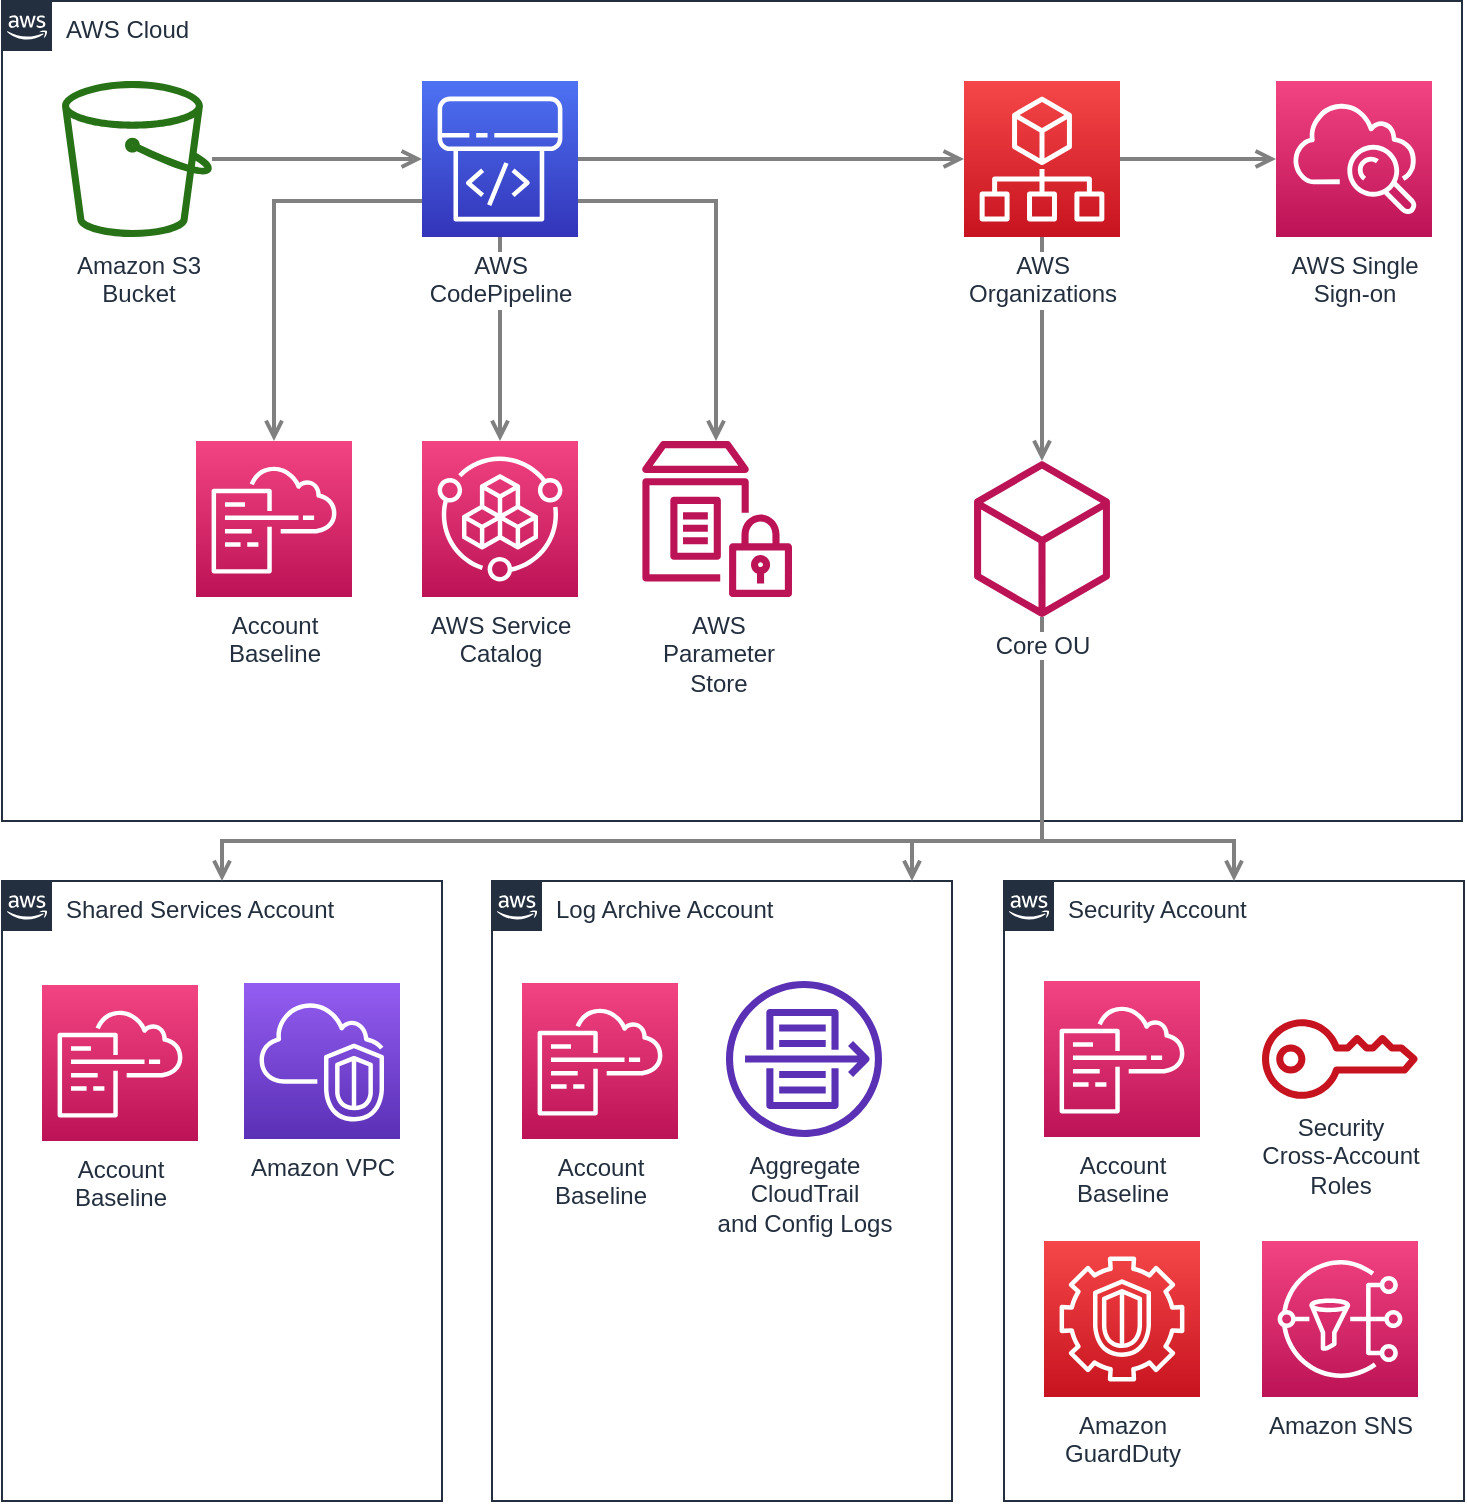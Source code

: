 <mxfile version="23.1.5" type="device" pages="5">
  <diagram id="Ht1M8jgEwFfnCIfOTk4-" name="Page-1">
    <mxGraphModel dx="1050" dy="1448" grid="1" gridSize="10" guides="1" tooltips="1" connect="1" arrows="1" fold="1" page="1" pageScale="1" pageWidth="1169" pageHeight="827" math="0" shadow="0">
      <root>
        <mxCell id="0" />
        <mxCell id="1" parent="0" />
        <mxCell id="UEzPUAAOIrF-is8g5C7q-176" value="Shared Services Account" style="points=[[0,0],[0.25,0],[0.5,0],[0.75,0],[1,0],[1,0.25],[1,0.5],[1,0.75],[1,1],[0.75,1],[0.5,1],[0.25,1],[0,1],[0,0.75],[0,0.5],[0,0.25]];outlineConnect=0;gradientColor=none;html=1;whiteSpace=wrap;fontSize=12;fontStyle=0;shape=mxgraph.aws4.group;grIcon=mxgraph.aws4.group_aws_cloud_alt;strokeColor=#232F3E;fillColor=none;verticalAlign=top;align=left;spacingLeft=30;fontColor=#232F3E;dashed=0;labelBackgroundColor=#ffffff;container=1;pointerEvents=0;collapsible=0;recursiveResize=0;" parent="1" vertex="1">
          <mxGeometry x="219" y="-349.5" width="220" height="310" as="geometry" />
        </mxCell>
        <mxCell id="UEzPUAAOIrF-is8g5C7q-185" value="Log Archive Account" style="points=[[0,0],[0.25,0],[0.5,0],[0.75,0],[1,0],[1,0.25],[1,0.5],[1,0.75],[1,1],[0.75,1],[0.5,1],[0.25,1],[0,1],[0,0.75],[0,0.5],[0,0.25]];outlineConnect=0;gradientColor=none;html=1;whiteSpace=wrap;fontSize=12;fontStyle=0;shape=mxgraph.aws4.group;grIcon=mxgraph.aws4.group_aws_cloud_alt;strokeColor=#232F3E;fillColor=none;verticalAlign=top;align=left;spacingLeft=30;fontColor=#232F3E;dashed=0;labelBackgroundColor=#ffffff;container=1;pointerEvents=0;collapsible=0;recursiveResize=0;" parent="1" vertex="1">
          <mxGeometry x="464" y="-349.5" width="230" height="310" as="geometry" />
        </mxCell>
        <mxCell id="UEzPUAAOIrF-is8g5C7q-186" value="Security Account" style="points=[[0,0],[0.25,0],[0.5,0],[0.75,0],[1,0],[1,0.25],[1,0.5],[1,0.75],[1,1],[0.75,1],[0.5,1],[0.25,1],[0,1],[0,0.75],[0,0.5],[0,0.25]];outlineConnect=0;gradientColor=none;html=1;whiteSpace=wrap;fontSize=12;fontStyle=0;shape=mxgraph.aws4.group;grIcon=mxgraph.aws4.group_aws_cloud_alt;strokeColor=#232F3E;fillColor=none;verticalAlign=top;align=left;spacingLeft=30;fontColor=#232F3E;dashed=0;labelBackgroundColor=#ffffff;container=1;pointerEvents=0;collapsible=0;recursiveResize=0;" parent="1" vertex="1">
          <mxGeometry x="720" y="-349.5" width="230" height="310" as="geometry" />
        </mxCell>
        <mxCell id="UEzPUAAOIrF-is8g5C7q-175" value="AWS Cloud" style="points=[[0,0],[0.25,0],[0.5,0],[0.75,0],[1,0],[1,0.25],[1,0.5],[1,0.75],[1,1],[0.75,1],[0.5,1],[0.25,1],[0,1],[0,0.75],[0,0.5],[0,0.25]];outlineConnect=0;gradientColor=none;html=1;whiteSpace=wrap;fontSize=12;fontStyle=0;shape=mxgraph.aws4.group;grIcon=mxgraph.aws4.group_aws_cloud_alt;strokeColor=#232F3E;fillColor=none;verticalAlign=top;align=left;spacingLeft=30;fontColor=#232F3E;dashed=0;labelBackgroundColor=#ffffff;container=1;pointerEvents=0;collapsible=0;recursiveResize=0;" parent="1" vertex="1">
          <mxGeometry x="219" y="-789.5" width="730" height="410" as="geometry" />
        </mxCell>
        <mxCell id="UEzPUAAOIrF-is8g5C7q-195" style="edgeStyle=orthogonalEdgeStyle;rounded=0;orthogonalLoop=1;jettySize=auto;html=1;startArrow=none;startFill=0;endArrow=open;endFill=0;strokeColor=#808080;strokeWidth=2;" parent="1" source="UEzPUAAOIrF-is8g5C7q-177" target="UEzPUAAOIrF-is8g5C7q-178" edge="1">
          <mxGeometry relative="1" as="geometry" />
        </mxCell>
        <mxCell id="UEzPUAAOIrF-is8g5C7q-196" style="edgeStyle=orthogonalEdgeStyle;rounded=0;orthogonalLoop=1;jettySize=auto;html=1;startArrow=none;startFill=0;endArrow=open;endFill=0;strokeColor=#808080;strokeWidth=2;" parent="1" source="UEzPUAAOIrF-is8g5C7q-178" target="UEzPUAAOIrF-is8g5C7q-179" edge="1">
          <mxGeometry relative="1" as="geometry" />
        </mxCell>
        <mxCell id="UEzPUAAOIrF-is8g5C7q-198" style="edgeStyle=orthogonalEdgeStyle;rounded=0;orthogonalLoop=1;jettySize=auto;html=1;startArrow=none;startFill=0;endArrow=open;endFill=0;strokeColor=#808080;strokeWidth=2;" parent="1" source="UEzPUAAOIrF-is8g5C7q-178" target="UEzPUAAOIrF-is8g5C7q-181" edge="1">
          <mxGeometry relative="1" as="geometry">
            <Array as="points">
              <mxPoint x="355" y="-689.5" />
            </Array>
          </mxGeometry>
        </mxCell>
        <mxCell id="UEzPUAAOIrF-is8g5C7q-199" style="edgeStyle=orthogonalEdgeStyle;rounded=0;orthogonalLoop=1;jettySize=auto;html=1;startArrow=none;startFill=0;endArrow=open;endFill=0;strokeColor=#808080;strokeWidth=2;" parent="1" source="UEzPUAAOIrF-is8g5C7q-178" target="UEzPUAAOIrF-is8g5C7q-182" edge="1">
          <mxGeometry relative="1" as="geometry" />
        </mxCell>
        <mxCell id="UEzPUAAOIrF-is8g5C7q-200" style="edgeStyle=orthogonalEdgeStyle;rounded=0;orthogonalLoop=1;jettySize=auto;html=1;startArrow=none;startFill=0;endArrow=open;endFill=0;strokeColor=#808080;strokeWidth=2;" parent="1" source="UEzPUAAOIrF-is8g5C7q-178" target="UEzPUAAOIrF-is8g5C7q-183" edge="1">
          <mxGeometry relative="1" as="geometry">
            <Array as="points">
              <mxPoint x="576" y="-689.5" />
            </Array>
          </mxGeometry>
        </mxCell>
        <mxCell id="UEzPUAAOIrF-is8g5C7q-197" style="edgeStyle=orthogonalEdgeStyle;rounded=0;orthogonalLoop=1;jettySize=auto;html=1;startArrow=none;startFill=0;endArrow=open;endFill=0;strokeColor=#808080;strokeWidth=2;" parent="1" source="UEzPUAAOIrF-is8g5C7q-179" target="UEzPUAAOIrF-is8g5C7q-180" edge="1">
          <mxGeometry relative="1" as="geometry" />
        </mxCell>
        <mxCell id="UEzPUAAOIrF-is8g5C7q-201" style="edgeStyle=orthogonalEdgeStyle;rounded=0;orthogonalLoop=1;jettySize=auto;html=1;startArrow=none;startFill=0;endArrow=open;endFill=0;strokeColor=#808080;strokeWidth=2;" parent="1" source="UEzPUAAOIrF-is8g5C7q-179" target="UEzPUAAOIrF-is8g5C7q-184" edge="1">
          <mxGeometry relative="1" as="geometry" />
        </mxCell>
        <mxCell id="UEzPUAAOIrF-is8g5C7q-202" style="edgeStyle=orthogonalEdgeStyle;rounded=0;orthogonalLoop=1;jettySize=auto;html=1;startArrow=none;startFill=0;endArrow=open;endFill=0;strokeColor=#808080;strokeWidth=2;" parent="1" source="UEzPUAAOIrF-is8g5C7q-184" target="UEzPUAAOIrF-is8g5C7q-176" edge="1">
          <mxGeometry relative="1" as="geometry">
            <Array as="points">
              <mxPoint x="739" y="-369.5" />
              <mxPoint x="329" y="-369.5" />
            </Array>
          </mxGeometry>
        </mxCell>
        <mxCell id="UEzPUAAOIrF-is8g5C7q-203" style="edgeStyle=orthogonalEdgeStyle;rounded=0;orthogonalLoop=1;jettySize=auto;html=1;startArrow=none;startFill=0;endArrow=open;endFill=0;strokeColor=#808080;strokeWidth=2;" parent="1" source="UEzPUAAOIrF-is8g5C7q-184" target="UEzPUAAOIrF-is8g5C7q-185" edge="1">
          <mxGeometry relative="1" as="geometry">
            <Array as="points">
              <mxPoint x="739" y="-369.5" />
              <mxPoint x="674" y="-369.5" />
            </Array>
          </mxGeometry>
        </mxCell>
        <mxCell id="UEzPUAAOIrF-is8g5C7q-204" style="edgeStyle=orthogonalEdgeStyle;rounded=0;orthogonalLoop=1;jettySize=auto;html=1;entryX=0.5;entryY=0;entryDx=0;entryDy=0;startArrow=none;startFill=0;endArrow=open;endFill=0;strokeColor=#808080;strokeWidth=2;" parent="1" source="UEzPUAAOIrF-is8g5C7q-184" target="UEzPUAAOIrF-is8g5C7q-186" edge="1">
          <mxGeometry relative="1" as="geometry">
            <Array as="points">
              <mxPoint x="739" y="-369.5" />
              <mxPoint x="835" y="-369.5" />
            </Array>
          </mxGeometry>
        </mxCell>
        <mxCell id="UEzPUAAOIrF-is8g5C7q-177" value="Amazon S3&lt;br&gt;Bucket&lt;br&gt;" style="outlineConnect=0;fontColor=#232F3E;gradientColor=none;fillColor=#277116;strokeColor=none;dashed=0;verticalLabelPosition=bottom;verticalAlign=top;align=center;html=1;fontSize=12;fontStyle=0;aspect=fixed;pointerEvents=1;shape=mxgraph.aws4.bucket;labelBackgroundColor=#ffffff;" parent="1" vertex="1">
          <mxGeometry x="249" y="-749.5" width="75" height="78" as="geometry" />
        </mxCell>
        <mxCell id="UEzPUAAOIrF-is8g5C7q-178" value="AWS&lt;br&gt;CodePipeline&lt;br&gt;" style="outlineConnect=0;fontColor=#232F3E;gradientColor=#4D72F3;gradientDirection=north;fillColor=#3334B9;strokeColor=#ffffff;dashed=0;verticalLabelPosition=bottom;verticalAlign=top;align=center;html=1;fontSize=12;fontStyle=0;aspect=fixed;shape=mxgraph.aws4.resourceIcon;resIcon=mxgraph.aws4.codepipeline;labelBackgroundColor=#ffffff;" parent="1" vertex="1">
          <mxGeometry x="429" y="-749.5" width="78" height="78" as="geometry" />
        </mxCell>
        <mxCell id="UEzPUAAOIrF-is8g5C7q-179" value="AWS&lt;br&gt;Organizations&lt;br&gt;" style="outlineConnect=0;fontColor=#232F3E;gradientColor=#F54749;gradientDirection=north;fillColor=#C7131F;strokeColor=#ffffff;dashed=0;verticalLabelPosition=bottom;verticalAlign=top;align=center;html=1;fontSize=12;fontStyle=0;aspect=fixed;shape=mxgraph.aws4.resourceIcon;resIcon=mxgraph.aws4.organizations;labelBackgroundColor=#ffffff;" parent="1" vertex="1">
          <mxGeometry x="700" y="-749.5" width="78" height="78" as="geometry" />
        </mxCell>
        <mxCell id="UEzPUAAOIrF-is8g5C7q-180" value="AWS Single&lt;br&gt;Sign-on&lt;br&gt;" style="outlineConnect=0;fontColor=#232F3E;gradientColor=#F34482;gradientDirection=north;fillColor=#BC1356;strokeColor=#ffffff;dashed=0;verticalLabelPosition=bottom;verticalAlign=top;align=center;html=1;fontSize=12;fontStyle=0;aspect=fixed;shape=mxgraph.aws4.resourceIcon;resIcon=mxgraph.aws4.cloudwatch;labelBackgroundColor=#ffffff;" parent="1" vertex="1">
          <mxGeometry x="856" y="-749.5" width="78" height="78" as="geometry" />
        </mxCell>
        <mxCell id="UEzPUAAOIrF-is8g5C7q-181" value="Account&lt;br&gt;Baseline&lt;br&gt;" style="outlineConnect=0;fontColor=#232F3E;gradientColor=#F34482;gradientDirection=north;fillColor=#BC1356;strokeColor=#ffffff;dashed=0;verticalLabelPosition=bottom;verticalAlign=top;align=center;html=1;fontSize=12;fontStyle=0;aspect=fixed;shape=mxgraph.aws4.resourceIcon;resIcon=mxgraph.aws4.cloudformation;labelBackgroundColor=#ffffff;" parent="1" vertex="1">
          <mxGeometry x="316" y="-569.5" width="78" height="78" as="geometry" />
        </mxCell>
        <mxCell id="UEzPUAAOIrF-is8g5C7q-182" value="AWS Service&lt;br&gt;Catalog&lt;br&gt;" style="outlineConnect=0;fontColor=#232F3E;gradientColor=#F34482;gradientDirection=north;fillColor=#BC1356;strokeColor=#ffffff;dashed=0;verticalLabelPosition=bottom;verticalAlign=top;align=center;html=1;fontSize=12;fontStyle=0;aspect=fixed;shape=mxgraph.aws4.resourceIcon;resIcon=mxgraph.aws4.service_catalog;labelBackgroundColor=#ffffff;" parent="1" vertex="1">
          <mxGeometry x="429" y="-569.5" width="78" height="78" as="geometry" />
        </mxCell>
        <mxCell id="UEzPUAAOIrF-is8g5C7q-183" value="AWS&lt;br&gt;Parameter&lt;br&gt;Store&lt;br&gt;" style="outlineConnect=0;fontColor=#232F3E;gradientColor=none;fillColor=#BC1356;strokeColor=none;dashed=0;verticalLabelPosition=bottom;verticalAlign=top;align=center;html=1;fontSize=12;fontStyle=0;aspect=fixed;pointerEvents=1;shape=mxgraph.aws4.parameter_store;labelBackgroundColor=#ffffff;" parent="1" vertex="1">
          <mxGeometry x="539" y="-569.5" width="75" height="78" as="geometry" />
        </mxCell>
        <mxCell id="UEzPUAAOIrF-is8g5C7q-184" value="Core OU" style="outlineConnect=0;fontColor=#232F3E;gradientColor=none;fillColor=#BC1356;strokeColor=none;dashed=0;verticalLabelPosition=bottom;verticalAlign=top;align=center;html=1;fontSize=12;fontStyle=0;aspect=fixed;pointerEvents=1;shape=mxgraph.aws4.resources;labelBackgroundColor=#ffffff;" parent="1" vertex="1">
          <mxGeometry x="705" y="-559.5" width="68" height="78" as="geometry" />
        </mxCell>
        <mxCell id="UEzPUAAOIrF-is8g5C7q-187" value="Account&lt;br&gt;Baseline&lt;br&gt;" style="outlineConnect=0;fontColor=#232F3E;gradientColor=#F34482;gradientDirection=north;fillColor=#BC1356;strokeColor=#ffffff;dashed=0;verticalLabelPosition=bottom;verticalAlign=top;align=center;html=1;fontSize=12;fontStyle=0;aspect=fixed;shape=mxgraph.aws4.resourceIcon;resIcon=mxgraph.aws4.cloudformation;labelBackgroundColor=#ffffff;" parent="1" vertex="1">
          <mxGeometry x="239" y="-297.5" width="78" height="78" as="geometry" />
        </mxCell>
        <mxCell id="UEzPUAAOIrF-is8g5C7q-188" value="Amazon VPC" style="outlineConnect=0;fontColor=#232F3E;gradientColor=#945DF2;gradientDirection=north;fillColor=#5A30B5;strokeColor=#ffffff;dashed=0;verticalLabelPosition=bottom;verticalAlign=top;align=center;html=1;fontSize=12;fontStyle=0;aspect=fixed;shape=mxgraph.aws4.resourceIcon;resIcon=mxgraph.aws4.vpc;labelBackgroundColor=#ffffff;" parent="1" vertex="1">
          <mxGeometry x="340" y="-298.5" width="78" height="78" as="geometry" />
        </mxCell>
        <mxCell id="UEzPUAAOIrF-is8g5C7q-189" value="Account&lt;br&gt;Baseline&lt;br&gt;" style="outlineConnect=0;fontColor=#232F3E;gradientColor=#F34482;gradientDirection=north;fillColor=#BC1356;strokeColor=#ffffff;dashed=0;verticalLabelPosition=bottom;verticalAlign=top;align=center;html=1;fontSize=12;fontStyle=0;aspect=fixed;shape=mxgraph.aws4.resourceIcon;resIcon=mxgraph.aws4.cloudformation;labelBackgroundColor=#ffffff;" parent="1" vertex="1">
          <mxGeometry x="479" y="-298.5" width="78" height="78" as="geometry" />
        </mxCell>
        <mxCell id="UEzPUAAOIrF-is8g5C7q-190" value="Aggregate&lt;br&gt;CloudTrail&lt;br&gt;and Config Logs&lt;br&gt;" style="outlineConnect=0;fontColor=#232F3E;gradientColor=none;fillColor=#5A30B5;strokeColor=none;dashed=0;verticalLabelPosition=bottom;verticalAlign=top;align=center;html=1;fontSize=12;fontStyle=0;aspect=fixed;pointerEvents=1;shape=mxgraph.aws4.flow_logs;labelBackgroundColor=#ffffff;" parent="1" vertex="1">
          <mxGeometry x="581" y="-299.5" width="78" height="78" as="geometry" />
        </mxCell>
        <mxCell id="UEzPUAAOIrF-is8g5C7q-191" value="Account&lt;br&gt;Baseline&lt;br&gt;" style="outlineConnect=0;fontColor=#232F3E;gradientColor=#F34482;gradientDirection=north;fillColor=#BC1356;strokeColor=#ffffff;dashed=0;verticalLabelPosition=bottom;verticalAlign=top;align=center;html=1;fontSize=12;fontStyle=0;aspect=fixed;shape=mxgraph.aws4.resourceIcon;resIcon=mxgraph.aws4.cloudformation;labelBackgroundColor=#ffffff;" parent="1" vertex="1">
          <mxGeometry x="740" y="-299.5" width="78" height="78" as="geometry" />
        </mxCell>
        <mxCell id="UEzPUAAOIrF-is8g5C7q-192" value="Security&lt;br&gt;Cross-Account&lt;br&gt;Roles&lt;br&gt;" style="outlineConnect=0;fontColor=#232F3E;gradientColor=none;fillColor=#C7131F;strokeColor=none;dashed=0;verticalLabelPosition=bottom;verticalAlign=top;align=center;html=1;fontSize=12;fontStyle=0;aspect=fixed;pointerEvents=1;shape=mxgraph.aws4.addon;labelBackgroundColor=#ffffff;" parent="1" vertex="1">
          <mxGeometry x="849" y="-280.5" width="78" height="40" as="geometry" />
        </mxCell>
        <mxCell id="UEzPUAAOIrF-is8g5C7q-193" value="Amazon&lt;br&gt;GuardDuty&lt;br&gt;" style="outlineConnect=0;fontColor=#232F3E;gradientColor=#F54749;gradientDirection=north;fillColor=#C7131F;strokeColor=#ffffff;dashed=0;verticalLabelPosition=bottom;verticalAlign=top;align=center;html=1;fontSize=12;fontStyle=0;aspect=fixed;shape=mxgraph.aws4.resourceIcon;resIcon=mxgraph.aws4.guardduty;labelBackgroundColor=#ffffff;" parent="1" vertex="1">
          <mxGeometry x="740" y="-169.5" width="78" height="78" as="geometry" />
        </mxCell>
        <mxCell id="UEzPUAAOIrF-is8g5C7q-194" value="Amazon SNS" style="outlineConnect=0;fontColor=#232F3E;gradientColor=#F34482;gradientDirection=north;fillColor=#BC1356;strokeColor=#ffffff;dashed=0;verticalLabelPosition=bottom;verticalAlign=top;align=center;html=1;fontSize=12;fontStyle=0;aspect=fixed;shape=mxgraph.aws4.resourceIcon;resIcon=mxgraph.aws4.sns;labelBackgroundColor=#ffffff;" parent="1" vertex="1">
          <mxGeometry x="849" y="-169.5" width="78" height="78" as="geometry" />
        </mxCell>
      </root>
    </mxGraphModel>
  </diagram>
  <diagram id="o75P0Q5ZK42fsRuZiEOk" name="Page-2">
    <mxGraphModel dx="1050" dy="621" grid="1" gridSize="10" guides="1" tooltips="1" connect="1" arrows="1" fold="1" page="1" pageScale="1" pageWidth="850" pageHeight="1100" math="0" shadow="0">
      <root>
        <mxCell id="0" />
        <mxCell id="1" parent="0" />
        <mxCell id="eP2y1c9x1j_jv11M6xPY-23" value="Public subnet" style="points=[[0,0],[0.25,0],[0.5,0],[0.75,0],[1,0],[1,0.25],[1,0.5],[1,0.75],[1,1],[0.75,1],[0.5,1],[0.25,1],[0,1],[0,0.75],[0,0.5],[0,0.25]];outlineConnect=0;gradientColor=none;html=1;whiteSpace=wrap;fontSize=12;fontStyle=0;container=1;pointerEvents=0;collapsible=0;recursiveResize=0;shape=mxgraph.aws4.group;grIcon=mxgraph.aws4.group_security_group;grStroke=0;strokeColor=#7AA116;fillColor=#F2F6E8;verticalAlign=top;align=left;spacingLeft=30;fontColor=#248814;dashed=0;" parent="1" vertex="1">
          <mxGeometry x="480" y="40" width="340" height="520" as="geometry" />
        </mxCell>
        <mxCell id="eP2y1c9x1j_jv11M6xPY-16" value="" style="edgeStyle=orthogonalEdgeStyle;html=1;endArrow=block;elbow=vertical;startArrow=block;startFill=1;endFill=1;strokeColor=#545B64;rounded=0;exitX=0.9;exitY=0.5;exitDx=0;exitDy=0;exitPerimeter=0;entryX=0;entryY=0.5;entryDx=0;entryDy=0;entryPerimeter=0;" parent="1" source="ljrfeEIR2qaIHG3Y4Q7W-7" target="du1dsJiziYrlPOdKR-oG-1" edge="1">
          <mxGeometry width="100" relative="1" as="geometry">
            <mxPoint x="180.5" y="280" as="sourcePoint" />
            <mxPoint x="254" y="160" as="targetPoint" />
          </mxGeometry>
        </mxCell>
        <mxCell id="eP2y1c9x1j_jv11M6xPY-18" value="Availability Zone" style="fillColor=none;strokeColor=#147EBA;dashed=1;verticalAlign=top;fontStyle=0;fontColor=#147EBA;whiteSpace=wrap;html=1;" parent="1" vertex="1">
          <mxGeometry x="460" y="10" width="380" height="570" as="geometry" />
        </mxCell>
        <mxCell id="eP2y1c9x1j_jv11M6xPY-21" value="" style="outlineConnect=0;dashed=0;verticalLabelPosition=bottom;verticalAlign=top;align=center;html=1;shape=mxgraph.aws3.application_load_balancer;fillColor=#F58534;gradientColor=none;" parent="1" vertex="1">
          <mxGeometry x="630.5" y="327" width="69" height="72" as="geometry" />
        </mxCell>
        <mxCell id="eP2y1c9x1j_jv11M6xPY-22" value="ALB&lt;br&gt;+ Health Checks&lt;div&gt;+ Multi AZ&lt;/div&gt;" style="text;html=1;align=center;verticalAlign=middle;whiteSpace=wrap;rounded=0;strokeColor=#F7F7F7;" parent="1" vertex="1">
          <mxGeometry x="600" y="416" width="130" height="30" as="geometry" />
        </mxCell>
        <mxCell id="eP2y1c9x1j_jv11M6xPY-26" value="" style="edgeStyle=orthogonalEdgeStyle;html=1;endArrow=block;elbow=vertical;startArrow=block;startFill=1;endFill=1;strokeColor=#545B64;rounded=0;entryX=0;entryY=0.5;entryDx=0;entryDy=0;entryPerimeter=0;exitX=1;exitY=0.5;exitDx=0;exitDy=0;exitPerimeter=0;" parent="1" source="du1dsJiziYrlPOdKR-oG-1" target="eP2y1c9x1j_jv11M6xPY-21" edge="1">
          <mxGeometry width="100" relative="1" as="geometry">
            <mxPoint x="430" y="170" as="sourcePoint" />
            <mxPoint x="570" y="280" as="targetPoint" />
          </mxGeometry>
        </mxCell>
        <mxCell id="eP2y1c9x1j_jv11M6xPY-42" value="Availability Zone" style="fillColor=none;strokeColor=#147EBA;dashed=1;verticalAlign=top;fontStyle=0;fontColor=#147EBA;whiteSpace=wrap;html=1;" parent="1" vertex="1">
          <mxGeometry x="940" y="160" width="370" height="380" as="geometry" />
        </mxCell>
        <mxCell id="eP2y1c9x1j_jv11M6xPY-43" value="Private subnet" style="points=[[0,0],[0.25,0],[0.5,0],[0.75,0],[1,0],[1,0.25],[1,0.5],[1,0.75],[1,1],[0.75,1],[0.5,1],[0.25,1],[0,1],[0,0.75],[0,0.5],[0,0.25]];outlineConnect=0;gradientColor=none;html=1;whiteSpace=wrap;fontSize=12;fontStyle=0;container=1;pointerEvents=0;collapsible=0;recursiveResize=0;shape=mxgraph.aws4.group;grIcon=mxgraph.aws4.group_security_group;grStroke=0;strokeColor=#00A4A6;fillColor=#E6F6F7;verticalAlign=top;align=left;spacingLeft=30;fontColor=#147EBA;dashed=0;" parent="1" vertex="1">
          <mxGeometry x="970" y="200" width="320" height="330" as="geometry" />
        </mxCell>
        <mxCell id="eP2y1c9x1j_jv11M6xPY-36" value="" style="outlineConnect=0;dashed=0;verticalLabelPosition=bottom;verticalAlign=top;align=center;html=1;shape=mxgraph.aws3.ec2;fillColor=#F58534;gradientColor=none;" parent="1" vertex="1">
          <mxGeometry x="1090" y="316.5" width="76.5" height="93" as="geometry" />
        </mxCell>
        <mxCell id="eP2y1c9x1j_jv11M6xPY-48" value="" style="edgeStyle=orthogonalEdgeStyle;html=1;endArrow=block;elbow=vertical;startArrow=block;startFill=1;endFill=1;strokeColor=#545B64;rounded=0;exitX=1;exitY=0.5;exitDx=0;exitDy=0;exitPerimeter=0;entryX=0;entryY=0.5;entryDx=0;entryDy=0;entryPerimeter=0;" parent="1" source="eP2y1c9x1j_jv11M6xPY-21" target="eP2y1c9x1j_jv11M6xPY-36" edge="1">
          <mxGeometry width="100" relative="1" as="geometry">
            <mxPoint x="800" y="430" as="sourcePoint" />
            <mxPoint x="900" y="430" as="targetPoint" />
          </mxGeometry>
        </mxCell>
        <mxCell id="eP2y1c9x1j_jv11M6xPY-51" value="Auto Scaling group" style="points=[[0,0],[0.25,0],[0.5,0],[0.75,0],[1,0],[1,0.25],[1,0.5],[1,0.75],[1,1],[0.75,1],[0.5,1],[0.25,1],[0,1],[0,0.75],[0,0.5],[0,0.25]];outlineConnect=0;gradientColor=none;html=1;whiteSpace=wrap;fontSize=12;fontStyle=0;container=1;pointerEvents=0;collapsible=0;recursiveResize=0;shape=mxgraph.aws4.groupCenter;grIcon=mxgraph.aws4.group_auto_scaling_group;grStroke=1;strokeColor=#D86613;fillColor=none;verticalAlign=top;align=center;fontColor=#D86613;dashed=1;spacingTop=25;" parent="1" vertex="1">
          <mxGeometry x="910" y="90" width="420" height="480" as="geometry" />
        </mxCell>
        <mxCell id="eP2y1c9x1j_jv11M6xPY-35" value="EC2 + SG&lt;br&gt;+ Multi AZ&lt;br&gt;+ ASG&amp;nbsp;+ reserverd instances &lt;br&gt;(ex: min capacity 2 instances)" style="text;html=1;align=center;verticalAlign=middle;whiteSpace=wrap;rounded=0;strokeColor=#F7F7F7;" parent="eP2y1c9x1j_jv11M6xPY-51" vertex="1">
          <mxGeometry x="100" y="319.5" width="260" height="90" as="geometry" />
        </mxCell>
        <mxCell id="ljrfeEIR2qaIHG3Y4Q7W-5" value="Route 53&lt;br&gt;DNS Query&lt;br&gt;for eric-app.com&lt;br&gt;Alias record" style="text;html=1;align=center;verticalAlign=middle;whiteSpace=wrap;rounded=0;strokeColor=#F7F7F7;" parent="1" vertex="1">
          <mxGeometry x="280" y="436" width="130" height="30" as="geometry" />
        </mxCell>
        <mxCell id="ljrfeEIR2qaIHG3Y4Q7W-7" value="" style="shape=actor;whiteSpace=wrap;html=1;" parent="1" vertex="1">
          <mxGeometry x="105" y="333" width="40" height="60" as="geometry" />
        </mxCell>
        <mxCell id="ljrfeEIR2qaIHG3Y4Q7W-8" value="User" style="text;html=1;align=center;verticalAlign=middle;whiteSpace=wrap;rounded=0;strokeColor=#F7F7F7;" parent="1" vertex="1">
          <mxGeometry x="60" y="406" width="130" height="30" as="geometry" />
        </mxCell>
        <mxCell id="du1dsJiziYrlPOdKR-oG-1" value="" style="sketch=0;points=[[0,0,0],[0.25,0,0],[0.5,0,0],[0.75,0,0],[1,0,0],[0,1,0],[0.25,1,0],[0.5,1,0],[0.75,1,0],[1,1,0],[0,0.25,0],[0,0.5,0],[0,0.75,0],[1,0.25,0],[1,0.5,0],[1,0.75,0]];outlineConnect=0;fontColor=#232F3E;fillColor=#8C4FFF;strokeColor=#ffffff;dashed=0;verticalLabelPosition=bottom;verticalAlign=top;align=center;html=1;fontSize=12;fontStyle=0;aspect=fixed;shape=mxgraph.aws4.resourceIcon;resIcon=mxgraph.aws4.route_53;" parent="1" vertex="1">
          <mxGeometry x="306" y="324" width="78" height="78" as="geometry" />
        </mxCell>
      </root>
    </mxGraphModel>
  </diagram>
  <diagram name="Page-3" id="jXGCXvRaY1n1P9pmIuXs">
    <mxGraphModel dx="1900" dy="621" grid="1" gridSize="10" guides="1" tooltips="1" connect="1" arrows="1" fold="1" page="1" pageScale="1" pageWidth="850" pageHeight="1100" math="0" shadow="0">
      <root>
        <mxCell id="NG33qlRyZaleBmlCGcsq-0" />
        <mxCell id="NG33qlRyZaleBmlCGcsq-1" parent="NG33qlRyZaleBmlCGcsq-0" />
        <mxCell id="NG33qlRyZaleBmlCGcsq-2" value="Public subnet" style="points=[[0,0],[0.25,0],[0.5,0],[0.75,0],[1,0],[1,0.25],[1,0.5],[1,0.75],[1,1],[0.75,1],[0.5,1],[0.25,1],[0,1],[0,0.75],[0,0.5],[0,0.25]];outlineConnect=0;gradientColor=none;html=1;whiteSpace=wrap;fontSize=12;fontStyle=0;container=1;pointerEvents=0;collapsible=0;recursiveResize=0;shape=mxgraph.aws4.group;grIcon=mxgraph.aws4.group_security_group;grStroke=0;strokeColor=#7AA116;fillColor=#F2F6E8;verticalAlign=top;align=left;spacingLeft=30;fontColor=#248814;dashed=0;" parent="NG33qlRyZaleBmlCGcsq-1" vertex="1">
          <mxGeometry x="480" y="40" width="340" height="520" as="geometry" />
        </mxCell>
        <mxCell id="NG33qlRyZaleBmlCGcsq-7" value="Availability Zone" style="fillColor=none;strokeColor=#147EBA;dashed=1;verticalAlign=top;fontStyle=0;fontColor=#147EBA;whiteSpace=wrap;html=1;" parent="NG33qlRyZaleBmlCGcsq-1" vertex="1">
          <mxGeometry x="460" y="10" width="380" height="570" as="geometry" />
        </mxCell>
        <mxCell id="NG33qlRyZaleBmlCGcsq-8" value="" style="outlineConnect=0;dashed=0;verticalLabelPosition=bottom;verticalAlign=top;align=center;html=1;shape=mxgraph.aws3.application_load_balancer;fillColor=#F58534;gradientColor=none;" parent="NG33qlRyZaleBmlCGcsq-1" vertex="1">
          <mxGeometry x="610.5" y="324" width="69" height="72" as="geometry" />
        </mxCell>
        <mxCell id="NG33qlRyZaleBmlCGcsq-9" value="ALB&lt;br&gt;+ Health Checks&lt;div&gt;+ Multi AZ&lt;/div&gt;" style="text;html=1;align=center;verticalAlign=middle;whiteSpace=wrap;rounded=0;strokeColor=#F7F7F7;" parent="NG33qlRyZaleBmlCGcsq-1" vertex="1">
          <mxGeometry x="580" y="410" width="130" height="30" as="geometry" />
        </mxCell>
        <mxCell id="NG33qlRyZaleBmlCGcsq-10" value="" style="edgeStyle=orthogonalEdgeStyle;html=1;endArrow=block;elbow=vertical;startArrow=block;startFill=1;endFill=1;strokeColor=#545B64;rounded=0;entryX=0;entryY=0.5;entryDx=0;entryDy=0;entryPerimeter=0;" parent="NG33qlRyZaleBmlCGcsq-1" source="Gp0l07o3LZVN-4uiVc9U-5" target="NG33qlRyZaleBmlCGcsq-8" edge="1">
          <mxGeometry width="100" relative="1" as="geometry">
            <mxPoint x="354.0" y="360" as="sourcePoint" />
            <mxPoint x="570" y="280" as="targetPoint" />
          </mxGeometry>
        </mxCell>
        <mxCell id="NG33qlRyZaleBmlCGcsq-11" value="Availability Zone" style="fillColor=none;strokeColor=#147EBA;dashed=1;verticalAlign=top;fontStyle=0;fontColor=#147EBA;whiteSpace=wrap;html=1;" parent="NG33qlRyZaleBmlCGcsq-1" vertex="1">
          <mxGeometry x="940" y="160" width="370" height="380" as="geometry" />
        </mxCell>
        <mxCell id="NG33qlRyZaleBmlCGcsq-12" value="Private subnet" style="points=[[0,0],[0.25,0],[0.5,0],[0.75,0],[1,0],[1,0.25],[1,0.5],[1,0.75],[1,1],[0.75,1],[0.5,1],[0.25,1],[0,1],[0,0.75],[0,0.5],[0,0.25]];outlineConnect=0;gradientColor=none;html=1;whiteSpace=wrap;fontSize=12;fontStyle=0;container=1;pointerEvents=0;collapsible=0;recursiveResize=0;shape=mxgraph.aws4.group;grIcon=mxgraph.aws4.group_security_group;grStroke=0;strokeColor=#00A4A6;fillColor=#E6F6F7;verticalAlign=top;align=left;spacingLeft=30;fontColor=#147EBA;dashed=0;" parent="NG33qlRyZaleBmlCGcsq-1" vertex="1">
          <mxGeometry x="970" y="200" width="320" height="330" as="geometry" />
        </mxCell>
        <mxCell id="NG33qlRyZaleBmlCGcsq-13" value="" style="outlineConnect=0;dashed=0;verticalLabelPosition=bottom;verticalAlign=top;align=center;html=1;shape=mxgraph.aws3.ec2;fillColor=#F58534;gradientColor=none;" parent="NG33qlRyZaleBmlCGcsq-1" vertex="1">
          <mxGeometry x="1091.75" y="313.5" width="76.5" height="93" as="geometry" />
        </mxCell>
        <mxCell id="NG33qlRyZaleBmlCGcsq-14" value="" style="edgeStyle=orthogonalEdgeStyle;html=1;endArrow=block;elbow=vertical;startArrow=block;startFill=1;endFill=1;strokeColor=#545B64;rounded=0;exitX=1;exitY=0.5;exitDx=0;exitDy=0;exitPerimeter=0;entryX=0;entryY=0.5;entryDx=0;entryDy=0;entryPerimeter=0;" parent="NG33qlRyZaleBmlCGcsq-1" source="NG33qlRyZaleBmlCGcsq-8" target="NG33qlRyZaleBmlCGcsq-13" edge="1">
          <mxGeometry width="100" relative="1" as="geometry">
            <mxPoint x="800" y="430" as="sourcePoint" />
            <mxPoint x="900" y="430" as="targetPoint" />
          </mxGeometry>
        </mxCell>
        <mxCell id="NG33qlRyZaleBmlCGcsq-15" value="Auto Scaling group" style="points=[[0,0],[0.25,0],[0.5,0],[0.75,0],[1,0],[1,0.25],[1,0.5],[1,0.75],[1,1],[0.75,1],[0.5,1],[0.25,1],[0,1],[0,0.75],[0,0.5],[0,0.25]];outlineConnect=0;gradientColor=none;html=1;whiteSpace=wrap;fontSize=12;fontStyle=0;container=1;pointerEvents=0;collapsible=0;recursiveResize=0;shape=mxgraph.aws4.groupCenter;grIcon=mxgraph.aws4.group_auto_scaling_group;grStroke=1;strokeColor=#D86613;fillColor=none;verticalAlign=top;align=center;fontColor=#D86613;dashed=1;spacingTop=25;" parent="NG33qlRyZaleBmlCGcsq-1" vertex="1">
          <mxGeometry x="910" y="90" width="420" height="480" as="geometry" />
        </mxCell>
        <mxCell id="NG33qlRyZaleBmlCGcsq-16" value="EC2 + SG&lt;br&gt;+ Multi AZ&lt;br&gt;+ ASG&amp;nbsp;+ reserverd instances &lt;br&gt;(ex: min capacity 2 instances)" style="text;html=1;align=center;verticalAlign=middle;whiteSpace=wrap;rounded=0;strokeColor=#F7F7F7;" parent="NG33qlRyZaleBmlCGcsq-15" vertex="1">
          <mxGeometry x="100" y="319.5" width="260" height="90" as="geometry" />
        </mxCell>
        <mxCell id="j38pQp1qEm2R3bTtkKau-0" value="" style="sketch=0;outlineConnect=0;fontColor=#232F3E;gradientColor=none;fillColor=#C925D1;strokeColor=none;dashed=0;verticalLabelPosition=bottom;verticalAlign=top;align=center;html=1;fontSize=12;fontStyle=0;aspect=fixed;pointerEvents=1;shape=mxgraph.aws4.elasticache_for_redis;" parent="NG33qlRyZaleBmlCGcsq-1" vertex="1">
          <mxGeometry x="1410" y="131" width="78" height="69" as="geometry" />
        </mxCell>
        <mxCell id="j38pQp1qEm2R3bTtkKau-2" value="ElastiCache&amp;nbsp;&lt;br&gt;for Redis" style="text;html=1;align=center;verticalAlign=middle;whiteSpace=wrap;rounded=0;strokeColor=#F7F7F7;" parent="NG33qlRyZaleBmlCGcsq-1" vertex="1">
          <mxGeometry x="1384" y="214" width="130" height="30" as="geometry" />
        </mxCell>
        <mxCell id="j38pQp1qEm2R3bTtkKau-5" value="RDS&lt;br&gt;+ Multi AZ&lt;br&gt;+ Read Replicas" style="text;html=1;align=center;verticalAlign=middle;whiteSpace=wrap;rounded=0;strokeColor=#F7F7F7;" parent="NG33qlRyZaleBmlCGcsq-1" vertex="1">
          <mxGeometry x="1387" y="410" width="144" height="30" as="geometry" />
        </mxCell>
        <mxCell id="j38pQp1qEm2R3bTtkKau-12" value="" style="sketch=0;points=[[0,0,0],[0.25,0,0],[0.5,0,0],[0.75,0,0],[1,0,0],[0,1,0],[0.25,1,0],[0.5,1,0],[0.75,1,0],[1,1,0],[0,0.25,0],[0,0.5,0],[0,0.75,0],[1,0.25,0],[1,0.5,0],[1,0.75,0]];outlineConnect=0;fontColor=#232F3E;fillColor=#C925D1;strokeColor=#ffffff;dashed=0;verticalLabelPosition=bottom;verticalAlign=top;align=center;html=1;fontSize=12;fontStyle=0;aspect=fixed;shape=mxgraph.aws4.resourceIcon;resIcon=mxgraph.aws4.rds;" parent="NG33qlRyZaleBmlCGcsq-1" vertex="1">
          <mxGeometry x="1420" y="321" width="78" height="78" as="geometry" />
        </mxCell>
        <mxCell id="3olqEFsmpg8vGxMpB8Ze-3" value="" style="edgeStyle=orthogonalEdgeStyle;html=1;endArrow=block;elbow=vertical;startArrow=block;startFill=1;endFill=1;strokeColor=#545B64;rounded=0;exitX=1;exitY=0.5;exitDx=0;exitDy=0;exitPerimeter=0;entryX=0;entryY=0.5;entryDx=0;entryDy=0;entryPerimeter=0;" parent="NG33qlRyZaleBmlCGcsq-1" source="NG33qlRyZaleBmlCGcsq-13" target="j38pQp1qEm2R3bTtkKau-12" edge="1">
          <mxGeometry width="100" relative="1" as="geometry">
            <mxPoint x="1240" y="340" as="sourcePoint" />
            <mxPoint x="1340" y="340" as="targetPoint" />
          </mxGeometry>
        </mxCell>
        <mxCell id="3olqEFsmpg8vGxMpB8Ze-4" value="" style="edgeStyle=orthogonalEdgeStyle;html=1;endArrow=block;elbow=vertical;startArrow=block;startFill=1;endFill=1;strokeColor=#545B64;rounded=0;exitX=1;exitY=0.5;exitDx=0;exitDy=0;exitPerimeter=0;" parent="NG33qlRyZaleBmlCGcsq-1" source="NG33qlRyZaleBmlCGcsq-13" target="j38pQp1qEm2R3bTtkKau-0" edge="1">
          <mxGeometry width="100" relative="1" as="geometry">
            <mxPoint x="1240" y="340" as="sourcePoint" />
            <mxPoint x="1380" y="160" as="targetPoint" />
            <Array as="points">
              <mxPoint x="1340" y="360" />
              <mxPoint x="1340" y="160" />
            </Array>
          </mxGeometry>
        </mxCell>
        <mxCell id="Gp0l07o3LZVN-4uiVc9U-0" value="" style="edgeStyle=orthogonalEdgeStyle;html=1;endArrow=block;elbow=vertical;startArrow=block;startFill=1;endFill=1;strokeColor=#545B64;rounded=0;exitX=0.9;exitY=0.5;exitDx=0;exitDy=0;exitPerimeter=0;entryX=0;entryY=0.5;entryDx=0;entryDy=0;entryPerimeter=0;" parent="NG33qlRyZaleBmlCGcsq-1" source="Gp0l07o3LZVN-4uiVc9U-2" target="Gp0l07o3LZVN-4uiVc9U-4" edge="1">
          <mxGeometry width="100" relative="1" as="geometry">
            <mxPoint x="-164.5" y="277" as="sourcePoint" />
            <mxPoint x="-91" y="157" as="targetPoint" />
          </mxGeometry>
        </mxCell>
        <mxCell id="Gp0l07o3LZVN-4uiVc9U-1" value="Route 53&lt;br&gt;DNS Query&lt;br&gt;for eric-app.com&lt;br&gt;Alias record" style="text;html=1;align=center;verticalAlign=middle;whiteSpace=wrap;rounded=0;strokeColor=#F7F7F7;" parent="NG33qlRyZaleBmlCGcsq-1" vertex="1">
          <mxGeometry x="-65" y="433" width="130" height="30" as="geometry" />
        </mxCell>
        <mxCell id="Gp0l07o3LZVN-4uiVc9U-2" value="" style="shape=actor;whiteSpace=wrap;html=1;" parent="NG33qlRyZaleBmlCGcsq-1" vertex="1">
          <mxGeometry x="-240" y="330" width="40" height="60" as="geometry" />
        </mxCell>
        <mxCell id="Gp0l07o3LZVN-4uiVc9U-3" value="User" style="text;html=1;align=center;verticalAlign=middle;whiteSpace=wrap;rounded=0;strokeColor=#F7F7F7;" parent="NG33qlRyZaleBmlCGcsq-1" vertex="1">
          <mxGeometry x="-290" y="406" width="130" height="30" as="geometry" />
        </mxCell>
        <mxCell id="Gp0l07o3LZVN-4uiVc9U-4" value="" style="sketch=0;points=[[0,0,0],[0.25,0,0],[0.5,0,0],[0.75,0,0],[1,0,0],[0,1,0],[0.25,1,0],[0.5,1,0],[0.75,1,0],[1,1,0],[0,0.25,0],[0,0.5,0],[0,0.75,0],[1,0.25,0],[1,0.5,0],[1,0.75,0]];outlineConnect=0;fontColor=#232F3E;fillColor=#8C4FFF;strokeColor=#ffffff;dashed=0;verticalLabelPosition=bottom;verticalAlign=top;align=center;html=1;fontSize=12;fontStyle=0;aspect=fixed;shape=mxgraph.aws4.resourceIcon;resIcon=mxgraph.aws4.route_53;" parent="NG33qlRyZaleBmlCGcsq-1" vertex="1">
          <mxGeometry x="-39" y="321" width="78" height="78" as="geometry" />
        </mxCell>
        <mxCell id="Gp0l07o3LZVN-4uiVc9U-5" value="" style="sketch=0;points=[[0,0,0],[0.25,0,0],[0.5,0,0],[0.75,0,0],[1,0,0],[0,1,0],[0.25,1,0],[0.5,1,0],[0.75,1,0],[1,1,0],[0,0.25,0],[0,0.5,0],[0,0.75,0],[1,0.25,0],[1,0.5,0],[1,0.75,0]];outlineConnect=0;fontColor=#232F3E;fillColor=#8C4FFF;strokeColor=#ffffff;dashed=0;verticalLabelPosition=bottom;verticalAlign=top;align=center;html=1;fontSize=12;fontStyle=0;aspect=fixed;shape=mxgraph.aws4.resourceIcon;resIcon=mxgraph.aws4.cloudfront;" parent="NG33qlRyZaleBmlCGcsq-1" vertex="1">
          <mxGeometry x="250" y="321" width="78" height="78" as="geometry" />
        </mxCell>
        <mxCell id="Gp0l07o3LZVN-4uiVc9U-6" value="" style="edgeStyle=orthogonalEdgeStyle;html=1;endArrow=block;elbow=vertical;startArrow=block;startFill=1;endFill=1;strokeColor=#545B64;rounded=0;exitX=1;exitY=0.5;exitDx=0;exitDy=0;exitPerimeter=0;entryX=0;entryY=0.5;entryDx=0;entryDy=0;entryPerimeter=0;" parent="NG33qlRyZaleBmlCGcsq-1" source="Gp0l07o3LZVN-4uiVc9U-4" target="Gp0l07o3LZVN-4uiVc9U-5" edge="1">
          <mxGeometry width="100" relative="1" as="geometry">
            <mxPoint x="50" y="359.66" as="sourcePoint" />
            <mxPoint x="215" y="359.66" as="targetPoint" />
          </mxGeometry>
        </mxCell>
        <mxCell id="Gp0l07o3LZVN-4uiVc9U-7" value="CloudFront" style="text;html=1;align=center;verticalAlign=middle;whiteSpace=wrap;rounded=0;strokeColor=#F7F7F7;" parent="NG33qlRyZaleBmlCGcsq-1" vertex="1">
          <mxGeometry x="224" y="410" width="130" height="30" as="geometry" />
        </mxCell>
        <mxCell id="Gp0l07o3LZVN-4uiVc9U-8" value="" style="sketch=0;points=[[0,0,0],[0.25,0,0],[0.5,0,0],[0.75,0,0],[1,0,0],[0,1,0],[0.25,1,0],[0.5,1,0],[0.75,1,0],[1,1,0],[0,0.25,0],[0,0.5,0],[0,0.75,0],[1,0.25,0],[1,0.5,0],[1,0.75,0]];outlineConnect=0;fontColor=#232F3E;fillColor=#7AA116;strokeColor=#ffffff;dashed=0;verticalLabelPosition=bottom;verticalAlign=top;align=center;html=1;fontSize=12;fontStyle=0;aspect=fixed;shape=mxgraph.aws4.resourceIcon;resIcon=mxgraph.aws4.s3;" parent="NG33qlRyZaleBmlCGcsq-1" vertex="1">
          <mxGeometry x="606" y="640" width="78" height="78" as="geometry" />
        </mxCell>
        <mxCell id="Gp0l07o3LZVN-4uiVc9U-9" value="S3" style="text;html=1;align=center;verticalAlign=middle;whiteSpace=wrap;rounded=0;strokeColor=#F7F7F7;" parent="NG33qlRyZaleBmlCGcsq-1" vertex="1">
          <mxGeometry x="580" y="730" width="130" height="30" as="geometry" />
        </mxCell>
        <mxCell id="Gp0l07o3LZVN-4uiVc9U-10" value="" style="edgeStyle=orthogonalEdgeStyle;html=1;endArrow=block;elbow=vertical;startArrow=block;startFill=1;endFill=1;strokeColor=#545B64;rounded=0;exitX=1;exitY=0.5;exitDx=0;exitDy=0;exitPerimeter=0;" parent="NG33qlRyZaleBmlCGcsq-1" source="Gp0l07o3LZVN-4uiVc9U-5" target="Gp0l07o3LZVN-4uiVc9U-8" edge="1">
          <mxGeometry width="100" relative="1" as="geometry">
            <mxPoint x="328.5" y="510" as="sourcePoint" />
            <mxPoint x="550" y="680" as="targetPoint" />
            <Array as="points">
              <mxPoint x="420" y="360" />
              <mxPoint x="420" y="680" />
              <mxPoint x="550" y="680" />
              <mxPoint x="550" y="679" />
            </Array>
          </mxGeometry>
        </mxCell>
      </root>
    </mxGraphModel>
  </diagram>
  <diagram id="Iai7-wKdZH2Kny7YeJ_K" name="Page-5">
    <mxGraphModel dx="1900" dy="621" grid="1" gridSize="10" guides="1" tooltips="1" connect="1" arrows="1" fold="1" page="1" pageScale="1" pageWidth="850" pageHeight="1100" math="0" shadow="0">
      <root>
        <mxCell id="0" />
        <mxCell id="1" parent="0" />
        <mxCell id="tKxKMMeoQW7XJ2vxDFGj-1" value="Public subnet" style="points=[[0,0],[0.25,0],[0.5,0],[0.75,0],[1,0],[1,0.25],[1,0.5],[1,0.75],[1,1],[0.75,1],[0.5,1],[0.25,1],[0,1],[0,0.75],[0,0.5],[0,0.25]];outlineConnect=0;gradientColor=none;html=1;whiteSpace=wrap;fontSize=12;fontStyle=0;container=1;pointerEvents=0;collapsible=0;recursiveResize=0;shape=mxgraph.aws4.group;grIcon=mxgraph.aws4.group_security_group;grStroke=0;strokeColor=#7AA116;fillColor=#F2F6E8;verticalAlign=top;align=left;spacingLeft=30;fontColor=#248814;dashed=0;" parent="1" vertex="1">
          <mxGeometry x="480" y="40" width="340" height="520" as="geometry" />
        </mxCell>
        <mxCell id="tKxKMMeoQW7XJ2vxDFGj-2" value="Availability Zone" style="fillColor=none;strokeColor=#147EBA;dashed=1;verticalAlign=top;fontStyle=0;fontColor=#147EBA;whiteSpace=wrap;html=1;" parent="1" vertex="1">
          <mxGeometry x="460" y="10" width="380" height="570" as="geometry" />
        </mxCell>
        <mxCell id="tKxKMMeoQW7XJ2vxDFGj-3" value="" style="outlineConnect=0;dashed=0;verticalLabelPosition=bottom;verticalAlign=top;align=center;html=1;shape=mxgraph.aws3.application_load_balancer;fillColor=#F58534;gradientColor=none;" parent="1" vertex="1">
          <mxGeometry x="610.5" y="324" width="69" height="72" as="geometry" />
        </mxCell>
        <mxCell id="tKxKMMeoQW7XJ2vxDFGj-4" value="ALB&lt;br&gt;+ Health Checks&lt;div&gt;+ Multi AZ&lt;/div&gt;" style="text;html=1;align=center;verticalAlign=middle;whiteSpace=wrap;rounded=0;strokeColor=#F7F7F7;" parent="1" vertex="1">
          <mxGeometry x="580" y="410" width="130" height="30" as="geometry" />
        </mxCell>
        <mxCell id="tKxKMMeoQW7XJ2vxDFGj-5" value="" style="edgeStyle=orthogonalEdgeStyle;html=1;endArrow=block;elbow=vertical;startArrow=block;startFill=1;endFill=1;strokeColor=#545B64;rounded=0;entryX=0;entryY=0.5;entryDx=0;entryDy=0;entryPerimeter=0;" parent="1" source="tKxKMMeoQW7XJ2vxDFGj-28" target="tKxKMMeoQW7XJ2vxDFGj-3" edge="1">
          <mxGeometry width="100" relative="1" as="geometry">
            <mxPoint x="354.0" y="360" as="sourcePoint" />
            <mxPoint x="570" y="280" as="targetPoint" />
          </mxGeometry>
        </mxCell>
        <mxCell id="tKxKMMeoQW7XJ2vxDFGj-6" value="Availability Zone" style="fillColor=none;strokeColor=#147EBA;dashed=1;verticalAlign=top;fontStyle=0;fontColor=#147EBA;whiteSpace=wrap;html=1;" parent="1" vertex="1">
          <mxGeometry x="940" y="160" width="370" height="380" as="geometry" />
        </mxCell>
        <mxCell id="tKxKMMeoQW7XJ2vxDFGj-7" value="Private subnet" style="points=[[0,0],[0.25,0],[0.5,0],[0.75,0],[1,0],[1,0.25],[1,0.5],[1,0.75],[1,1],[0.75,1],[0.5,1],[0.25,1],[0,1],[0,0.75],[0,0.5],[0,0.25]];outlineConnect=0;gradientColor=none;html=1;whiteSpace=wrap;fontSize=12;fontStyle=0;container=1;pointerEvents=0;collapsible=0;recursiveResize=0;shape=mxgraph.aws4.group;grIcon=mxgraph.aws4.group_security_group;grStroke=0;strokeColor=#00A4A6;fillColor=#E6F6F7;verticalAlign=top;align=left;spacingLeft=30;fontColor=#147EBA;dashed=0;" parent="1" vertex="1">
          <mxGeometry x="970" y="200" width="320" height="330" as="geometry" />
        </mxCell>
        <mxCell id="tKxKMMeoQW7XJ2vxDFGj-8" value="" style="outlineConnect=0;dashed=0;verticalLabelPosition=bottom;verticalAlign=top;align=center;html=1;shape=mxgraph.aws3.ec2;fillColor=#F58534;gradientColor=none;" parent="1" vertex="1">
          <mxGeometry x="1091.75" y="313.5" width="76.5" height="93" as="geometry" />
        </mxCell>
        <mxCell id="tKxKMMeoQW7XJ2vxDFGj-9" value="" style="edgeStyle=orthogonalEdgeStyle;html=1;endArrow=block;elbow=vertical;startArrow=block;startFill=1;endFill=1;strokeColor=#545B64;rounded=0;exitX=1;exitY=0.5;exitDx=0;exitDy=0;exitPerimeter=0;entryX=0;entryY=0.5;entryDx=0;entryDy=0;entryPerimeter=0;" parent="1" source="tKxKMMeoQW7XJ2vxDFGj-3" target="tKxKMMeoQW7XJ2vxDFGj-8" edge="1">
          <mxGeometry width="100" relative="1" as="geometry">
            <mxPoint x="800" y="430" as="sourcePoint" />
            <mxPoint x="900" y="430" as="targetPoint" />
          </mxGeometry>
        </mxCell>
        <mxCell id="tKxKMMeoQW7XJ2vxDFGj-10" value="Auto Scaling group" style="points=[[0,0],[0.25,0],[0.5,0],[0.75,0],[1,0],[1,0.25],[1,0.5],[1,0.75],[1,1],[0.75,1],[0.5,1],[0.25,1],[0,1],[0,0.75],[0,0.5],[0,0.25]];outlineConnect=0;gradientColor=none;html=1;whiteSpace=wrap;fontSize=12;fontStyle=0;container=1;pointerEvents=0;collapsible=0;recursiveResize=0;shape=mxgraph.aws4.groupCenter;grIcon=mxgraph.aws4.group_auto_scaling_group;grStroke=1;strokeColor=#D86613;fillColor=none;verticalAlign=top;align=center;fontColor=#D86613;dashed=1;spacingTop=25;" parent="1" vertex="1">
          <mxGeometry x="910" y="90" width="420" height="480" as="geometry" />
        </mxCell>
        <mxCell id="tKxKMMeoQW7XJ2vxDFGj-11" value="EC2 + SG&lt;br&gt;+ Multi AZ&lt;br&gt;+ ASG&amp;nbsp;+ reserverd instances &lt;br&gt;(ex: min capacity 2 instances)" style="text;html=1;align=center;verticalAlign=middle;whiteSpace=wrap;rounded=0;strokeColor=#F7F7F7;" parent="tKxKMMeoQW7XJ2vxDFGj-10" vertex="1">
          <mxGeometry x="100" y="319.5" width="260" height="90" as="geometry" />
        </mxCell>
        <mxCell id="tKxKMMeoQW7XJ2vxDFGj-12" value="" style="sketch=0;outlineConnect=0;fontColor=#232F3E;gradientColor=none;fillColor=#C925D1;strokeColor=none;dashed=0;verticalLabelPosition=bottom;verticalAlign=top;align=center;html=1;fontSize=12;fontStyle=0;aspect=fixed;pointerEvents=1;shape=mxgraph.aws4.elasticache_for_redis;" parent="1" vertex="1">
          <mxGeometry x="1410" y="131" width="78" height="69" as="geometry" />
        </mxCell>
        <mxCell id="tKxKMMeoQW7XJ2vxDFGj-13" value="ElastiCache&amp;nbsp;&lt;br&gt;for Redis" style="text;html=1;align=center;verticalAlign=middle;whiteSpace=wrap;rounded=0;strokeColor=#F7F7F7;" parent="1" vertex="1">
          <mxGeometry x="1384" y="214" width="130" height="30" as="geometry" />
        </mxCell>
        <mxCell id="tKxKMMeoQW7XJ2vxDFGj-21" value="" style="edgeStyle=orthogonalEdgeStyle;html=1;endArrow=block;elbow=vertical;startArrow=block;startFill=1;endFill=1;strokeColor=#545B64;rounded=0;exitX=1;exitY=0.5;exitDx=0;exitDy=0;exitPerimeter=0;entryX=0;entryY=0.5;entryDx=0;entryDy=0;entryPerimeter=0;" parent="1" source="tKxKMMeoQW7XJ2vxDFGj-8" target="tKxKMMeoQW7XJ2vxDFGj-34" edge="1">
          <mxGeometry width="100" relative="1" as="geometry">
            <mxPoint x="1240" y="340" as="sourcePoint" />
            <mxPoint x="1400" y="360" as="targetPoint" />
            <Array as="points" />
          </mxGeometry>
        </mxCell>
        <mxCell id="tKxKMMeoQW7XJ2vxDFGj-22" value="" style="edgeStyle=orthogonalEdgeStyle;html=1;endArrow=block;elbow=vertical;startArrow=block;startFill=1;endFill=1;strokeColor=#545B64;rounded=0;exitX=1;exitY=0.5;exitDx=0;exitDy=0;exitPerimeter=0;" parent="1" source="tKxKMMeoQW7XJ2vxDFGj-8" target="tKxKMMeoQW7XJ2vxDFGj-12" edge="1">
          <mxGeometry width="100" relative="1" as="geometry">
            <mxPoint x="1240" y="340" as="sourcePoint" />
            <mxPoint x="1380" y="160" as="targetPoint" />
            <Array as="points">
              <mxPoint x="1340" y="360" />
              <mxPoint x="1340" y="160" />
            </Array>
          </mxGeometry>
        </mxCell>
        <mxCell id="tKxKMMeoQW7XJ2vxDFGj-23" value="" style="edgeStyle=orthogonalEdgeStyle;html=1;endArrow=block;elbow=vertical;startArrow=block;startFill=1;endFill=1;strokeColor=#545B64;rounded=0;exitX=0.9;exitY=0.5;exitDx=0;exitDy=0;exitPerimeter=0;entryX=0;entryY=0.5;entryDx=0;entryDy=0;entryPerimeter=0;" parent="1" source="tKxKMMeoQW7XJ2vxDFGj-25" target="tKxKMMeoQW7XJ2vxDFGj-27" edge="1">
          <mxGeometry width="100" relative="1" as="geometry">
            <mxPoint x="-164.5" y="277" as="sourcePoint" />
            <mxPoint x="-91" y="157" as="targetPoint" />
          </mxGeometry>
        </mxCell>
        <mxCell id="tKxKMMeoQW7XJ2vxDFGj-24" value="Route 53&lt;br&gt;DNS Query&lt;br&gt;for eric-app.com&lt;br&gt;Alias record" style="text;html=1;align=center;verticalAlign=middle;whiteSpace=wrap;rounded=0;strokeColor=#F7F7F7;" parent="1" vertex="1">
          <mxGeometry x="-65" y="433" width="130" height="30" as="geometry" />
        </mxCell>
        <mxCell id="tKxKMMeoQW7XJ2vxDFGj-25" value="" style="shape=actor;whiteSpace=wrap;html=1;" parent="1" vertex="1">
          <mxGeometry x="-240" y="330" width="40" height="60" as="geometry" />
        </mxCell>
        <mxCell id="tKxKMMeoQW7XJ2vxDFGj-26" value="User" style="text;html=1;align=center;verticalAlign=middle;whiteSpace=wrap;rounded=0;strokeColor=#F7F7F7;" parent="1" vertex="1">
          <mxGeometry x="-290" y="406" width="130" height="30" as="geometry" />
        </mxCell>
        <mxCell id="tKxKMMeoQW7XJ2vxDFGj-27" value="" style="sketch=0;points=[[0,0,0],[0.25,0,0],[0.5,0,0],[0.75,0,0],[1,0,0],[0,1,0],[0.25,1,0],[0.5,1,0],[0.75,1,0],[1,1,0],[0,0.25,0],[0,0.5,0],[0,0.75,0],[1,0.25,0],[1,0.5,0],[1,0.75,0]];outlineConnect=0;fontColor=#232F3E;fillColor=#8C4FFF;strokeColor=#ffffff;dashed=0;verticalLabelPosition=bottom;verticalAlign=top;align=center;html=1;fontSize=12;fontStyle=0;aspect=fixed;shape=mxgraph.aws4.resourceIcon;resIcon=mxgraph.aws4.route_53;" parent="1" vertex="1">
          <mxGeometry x="-39" y="321" width="78" height="78" as="geometry" />
        </mxCell>
        <mxCell id="tKxKMMeoQW7XJ2vxDFGj-28" value="" style="sketch=0;points=[[0,0,0],[0.25,0,0],[0.5,0,0],[0.75,0,0],[1,0,0],[0,1,0],[0.25,1,0],[0.5,1,0],[0.75,1,0],[1,1,0],[0,0.25,0],[0,0.5,0],[0,0.75,0],[1,0.25,0],[1,0.5,0],[1,0.75,0]];outlineConnect=0;fontColor=#232F3E;fillColor=#8C4FFF;strokeColor=#ffffff;dashed=0;verticalLabelPosition=bottom;verticalAlign=top;align=center;html=1;fontSize=12;fontStyle=0;aspect=fixed;shape=mxgraph.aws4.resourceIcon;resIcon=mxgraph.aws4.cloudfront;" parent="1" vertex="1">
          <mxGeometry x="250" y="321" width="78" height="78" as="geometry" />
        </mxCell>
        <mxCell id="tKxKMMeoQW7XJ2vxDFGj-29" value="" style="edgeStyle=orthogonalEdgeStyle;html=1;endArrow=block;elbow=vertical;startArrow=block;startFill=1;endFill=1;strokeColor=#545B64;rounded=0;exitX=1;exitY=0.5;exitDx=0;exitDy=0;exitPerimeter=0;entryX=0;entryY=0.5;entryDx=0;entryDy=0;entryPerimeter=0;" parent="1" source="tKxKMMeoQW7XJ2vxDFGj-27" target="tKxKMMeoQW7XJ2vxDFGj-28" edge="1">
          <mxGeometry width="100" relative="1" as="geometry">
            <mxPoint x="50" y="359.66" as="sourcePoint" />
            <mxPoint x="215" y="359.66" as="targetPoint" />
          </mxGeometry>
        </mxCell>
        <mxCell id="tKxKMMeoQW7XJ2vxDFGj-30" value="CloudFront" style="text;html=1;align=center;verticalAlign=middle;whiteSpace=wrap;rounded=0;strokeColor=#F7F7F7;" parent="1" vertex="1">
          <mxGeometry x="224" y="410" width="130" height="30" as="geometry" />
        </mxCell>
        <mxCell id="tKxKMMeoQW7XJ2vxDFGj-31" value="" style="sketch=0;points=[[0,0,0],[0.25,0,0],[0.5,0,0],[0.75,0,0],[1,0,0],[0,1,0],[0.25,1,0],[0.5,1,0],[0.75,1,0],[1,1,0],[0,0.25,0],[0,0.5,0],[0,0.75,0],[1,0.25,0],[1,0.5,0],[1,0.75,0]];outlineConnect=0;fontColor=#232F3E;fillColor=#7AA116;strokeColor=#ffffff;dashed=0;verticalLabelPosition=bottom;verticalAlign=top;align=center;html=1;fontSize=12;fontStyle=0;aspect=fixed;shape=mxgraph.aws4.resourceIcon;resIcon=mxgraph.aws4.s3;" parent="1" vertex="1">
          <mxGeometry x="606" y="640" width="78" height="78" as="geometry" />
        </mxCell>
        <mxCell id="tKxKMMeoQW7XJ2vxDFGj-32" value="S3" style="text;html=1;align=center;verticalAlign=middle;whiteSpace=wrap;rounded=0;strokeColor=#F7F7F7;" parent="1" vertex="1">
          <mxGeometry x="580" y="730" width="130" height="30" as="geometry" />
        </mxCell>
        <mxCell id="tKxKMMeoQW7XJ2vxDFGj-33" value="" style="edgeStyle=orthogonalEdgeStyle;html=1;endArrow=block;elbow=vertical;startArrow=block;startFill=1;endFill=1;strokeColor=#545B64;rounded=0;exitX=1;exitY=0.5;exitDx=0;exitDy=0;exitPerimeter=0;" parent="1" source="tKxKMMeoQW7XJ2vxDFGj-28" target="tKxKMMeoQW7XJ2vxDFGj-31" edge="1">
          <mxGeometry width="100" relative="1" as="geometry">
            <mxPoint x="328.5" y="510" as="sourcePoint" />
            <mxPoint x="550" y="680" as="targetPoint" />
            <Array as="points">
              <mxPoint x="420" y="360" />
              <mxPoint x="420" y="680" />
              <mxPoint x="550" y="680" />
              <mxPoint x="550" y="679" />
            </Array>
          </mxGeometry>
        </mxCell>
        <mxCell id="tKxKMMeoQW7XJ2vxDFGj-34" value="" style="sketch=0;points=[[0,0,0],[0.25,0,0],[0.5,0,0],[0.75,0,0],[1,0,0],[0,1,0],[0.25,1,0],[0.5,1,0],[0.75,1,0],[1,1,0],[0,0.25,0],[0,0.5,0],[0,0.75,0],[1,0.25,0],[1,0.5,0],[1,0.75,0]];outlineConnect=0;fontColor=#232F3E;fillColor=#C925D1;strokeColor=#ffffff;dashed=0;verticalLabelPosition=bottom;verticalAlign=top;align=center;html=1;fontSize=12;fontStyle=0;aspect=fixed;shape=mxgraph.aws4.resourceIcon;resIcon=mxgraph.aws4.aurora;" parent="1" vertex="1">
          <mxGeometry x="1420" y="321" width="78" height="78" as="geometry" />
        </mxCell>
        <mxCell id="tKxKMMeoQW7XJ2vxDFGj-35" value="Aurora&amp;nbsp;&lt;br&gt;+ Multi AZ&amp;nbsp;&lt;br&gt;+ Read Replicas" style="text;html=1;align=center;verticalAlign=middle;whiteSpace=wrap;rounded=0;strokeColor=#F7F7F7;" parent="1" vertex="1">
          <mxGeometry x="1394" y="410" width="130" height="30" as="geometry" />
        </mxCell>
      </root>
    </mxGraphModel>
  </diagram>
  <diagram id="nrH7H8mofC462e36i87a" name="Page-6">
    <mxGraphModel dx="2163" dy="776" grid="1" gridSize="10" guides="1" tooltips="1" connect="1" arrows="1" fold="1" page="1" pageScale="1" pageWidth="850" pageHeight="1100" math="0" shadow="0">
      <root>
        <mxCell id="0" />
        <mxCell id="1" parent="0" />
        <mxCell id="GuZ_6s4HnZVirzDxJ0Rh-1" value="Public subnet" style="points=[[0,0],[0.25,0],[0.5,0],[0.75,0],[1,0],[1,0.25],[1,0.5],[1,0.75],[1,1],[0.75,1],[0.5,1],[0.25,1],[0,1],[0,0.75],[0,0.5],[0,0.25]];outlineConnect=0;gradientColor=none;html=1;whiteSpace=wrap;fontSize=12;fontStyle=0;container=1;pointerEvents=0;collapsible=0;recursiveResize=0;shape=mxgraph.aws4.group;grIcon=mxgraph.aws4.group_security_group;grStroke=0;strokeColor=#7AA116;fillColor=#F2F6E8;verticalAlign=top;align=left;spacingLeft=30;fontColor=#248814;dashed=0;" parent="1" vertex="1">
          <mxGeometry x="480" y="40" width="340" height="520" as="geometry" />
        </mxCell>
        <mxCell id="GuZ_6s4HnZVirzDxJ0Rh-2" value="Availability Zone" style="fillColor=none;strokeColor=#147EBA;dashed=1;verticalAlign=top;fontStyle=0;fontColor=#147EBA;whiteSpace=wrap;html=1;" parent="1" vertex="1">
          <mxGeometry x="460" y="10" width="380" height="570" as="geometry" />
        </mxCell>
        <mxCell id="GuZ_6s4HnZVirzDxJ0Rh-3" value="" style="outlineConnect=0;dashed=0;verticalLabelPosition=bottom;verticalAlign=top;align=center;html=1;shape=mxgraph.aws3.application_load_balancer;fillColor=#F58534;gradientColor=none;" parent="1" vertex="1">
          <mxGeometry x="610.5" y="324" width="69" height="72" as="geometry" />
        </mxCell>
        <mxCell id="GuZ_6s4HnZVirzDxJ0Rh-4" value="ALB&lt;br&gt;+ Health Checks&lt;div&gt;+ Multi AZ&lt;/div&gt;" style="text;html=1;align=center;verticalAlign=middle;whiteSpace=wrap;rounded=0;strokeColor=#F7F7F7;" parent="1" vertex="1">
          <mxGeometry x="580" y="410" width="130" height="30" as="geometry" />
        </mxCell>
        <mxCell id="GuZ_6s4HnZVirzDxJ0Rh-5" value="" style="edgeStyle=orthogonalEdgeStyle;html=1;endArrow=block;elbow=vertical;startArrow=block;startFill=1;endFill=1;strokeColor=#545B64;rounded=0;entryX=0;entryY=0.5;entryDx=0;entryDy=0;entryPerimeter=0;" parent="1" source="GuZ_6s4HnZVirzDxJ0Rh-21" target="GuZ_6s4HnZVirzDxJ0Rh-3" edge="1">
          <mxGeometry width="100" relative="1" as="geometry">
            <mxPoint x="354.0" y="360" as="sourcePoint" />
            <mxPoint x="570" y="280" as="targetPoint" />
          </mxGeometry>
        </mxCell>
        <mxCell id="GuZ_6s4HnZVirzDxJ0Rh-6" value="Availability Zone" style="fillColor=none;strokeColor=#147EBA;dashed=1;verticalAlign=top;fontStyle=0;fontColor=#147EBA;whiteSpace=wrap;html=1;" parent="1" vertex="1">
          <mxGeometry x="940" y="160" width="370" height="740" as="geometry" />
        </mxCell>
        <mxCell id="GuZ_6s4HnZVirzDxJ0Rh-7" value="Private subnet" style="points=[[0,0],[0.25,0],[0.5,0],[0.75,0],[1,0],[1,0.25],[1,0.5],[1,0.75],[1,1],[0.75,1],[0.5,1],[0.25,1],[0,1],[0,0.75],[0,0.5],[0,0.25]];outlineConnect=0;gradientColor=none;html=1;whiteSpace=wrap;fontSize=12;fontStyle=0;container=1;pointerEvents=0;collapsible=0;recursiveResize=0;shape=mxgraph.aws4.group;grIcon=mxgraph.aws4.group_security_group;grStroke=0;strokeColor=#00A4A6;fillColor=#E6F6F7;verticalAlign=top;align=left;spacingLeft=30;fontColor=#147EBA;dashed=0;" parent="1" vertex="1">
          <mxGeometry x="970" y="200" width="320" height="680" as="geometry" />
        </mxCell>
        <mxCell id="GuZ_6s4HnZVirzDxJ0Rh-8" value="" style="outlineConnect=0;dashed=0;verticalLabelPosition=bottom;verticalAlign=top;align=center;html=1;shape=mxgraph.aws3.ec2;fillColor=#F58534;gradientColor=none;" parent="1" vertex="1">
          <mxGeometry x="1091.75" y="313.5" width="76.5" height="93" as="geometry" />
        </mxCell>
        <mxCell id="GuZ_6s4HnZVirzDxJ0Rh-9" value="" style="edgeStyle=orthogonalEdgeStyle;html=1;endArrow=block;elbow=vertical;startArrow=block;startFill=1;endFill=1;strokeColor=#545B64;rounded=0;exitX=1;exitY=0.5;exitDx=0;exitDy=0;exitPerimeter=0;entryX=0;entryY=0.5;entryDx=0;entryDy=0;entryPerimeter=0;" parent="1" source="GuZ_6s4HnZVirzDxJ0Rh-3" target="GuZ_6s4HnZVirzDxJ0Rh-8" edge="1">
          <mxGeometry width="100" relative="1" as="geometry">
            <mxPoint x="800" y="430" as="sourcePoint" />
            <mxPoint x="900" y="430" as="targetPoint" />
          </mxGeometry>
        </mxCell>
        <mxCell id="GuZ_6s4HnZVirzDxJ0Rh-10" value="Auto Scaling group" style="points=[[0,0],[0.25,0],[0.5,0],[0.75,0],[1,0],[1,0.25],[1,0.5],[1,0.75],[1,1],[0.75,1],[0.5,1],[0.25,1],[0,1],[0,0.75],[0,0.5],[0,0.25]];outlineConnect=0;gradientColor=none;html=1;whiteSpace=wrap;fontSize=12;fontStyle=0;container=1;pointerEvents=0;collapsible=0;recursiveResize=0;shape=mxgraph.aws4.groupCenter;grIcon=mxgraph.aws4.group_auto_scaling_group;grStroke=1;strokeColor=#D86613;fillColor=none;verticalAlign=top;align=center;fontColor=#D86613;dashed=1;spacingTop=25;" parent="1" vertex="1">
          <mxGeometry x="910" y="90" width="420" height="840" as="geometry" />
        </mxCell>
        <mxCell id="GuZ_6s4HnZVirzDxJ0Rh-11" value="EC2 + SG&lt;br&gt;+ Multi AZ&lt;br&gt;+ ASG + Golden AMI&lt;br&gt;+ reserverd instances &lt;br&gt;(ex: min capacity 2 instances)" style="text;html=1;align=center;verticalAlign=middle;whiteSpace=wrap;rounded=0;strokeColor=#F7F7F7;" parent="GuZ_6s4HnZVirzDxJ0Rh-10" vertex="1">
          <mxGeometry x="100" y="319.5" width="260" height="90" as="geometry" />
        </mxCell>
        <mxCell id="GuZ_6s4HnZVirzDxJ0Rh-34" value="Elastic Network Interface" style="text;html=1;align=center;verticalAlign=middle;whiteSpace=wrap;rounded=0;strokeColor=#F7F7F7;" parent="GuZ_6s4HnZVirzDxJ0Rh-10" vertex="1">
          <mxGeometry x="140" y="570" width="160" height="40" as="geometry" />
        </mxCell>
        <mxCell id="GuZ_6s4HnZVirzDxJ0Rh-12" value="" style="sketch=0;outlineConnect=0;fontColor=#232F3E;gradientColor=none;fillColor=#C925D1;strokeColor=none;dashed=0;verticalLabelPosition=bottom;verticalAlign=top;align=center;html=1;fontSize=12;fontStyle=0;aspect=fixed;pointerEvents=1;shape=mxgraph.aws4.elasticache_for_redis;" parent="1" vertex="1">
          <mxGeometry x="1410" y="131" width="78" height="69" as="geometry" />
        </mxCell>
        <mxCell id="GuZ_6s4HnZVirzDxJ0Rh-13" value="ElastiCache&amp;nbsp;&lt;br&gt;for Redis" style="text;html=1;align=center;verticalAlign=middle;whiteSpace=wrap;rounded=0;strokeColor=#F7F7F7;" parent="1" vertex="1">
          <mxGeometry x="1384" y="214" width="130" height="30" as="geometry" />
        </mxCell>
        <mxCell id="GuZ_6s4HnZVirzDxJ0Rh-14" value="" style="edgeStyle=orthogonalEdgeStyle;html=1;endArrow=block;elbow=vertical;startArrow=block;startFill=1;endFill=1;strokeColor=#545B64;rounded=0;exitX=1;exitY=0.5;exitDx=0;exitDy=0;exitPerimeter=0;entryX=0;entryY=0.5;entryDx=0;entryDy=0;entryPerimeter=0;" parent="1" source="GuZ_6s4HnZVirzDxJ0Rh-8" target="GuZ_6s4HnZVirzDxJ0Rh-27" edge="1">
          <mxGeometry width="100" relative="1" as="geometry">
            <mxPoint x="1240" y="340" as="sourcePoint" />
            <mxPoint x="1400" y="360" as="targetPoint" />
            <Array as="points" />
          </mxGeometry>
        </mxCell>
        <mxCell id="GuZ_6s4HnZVirzDxJ0Rh-15" value="" style="edgeStyle=orthogonalEdgeStyle;html=1;endArrow=block;elbow=vertical;startArrow=block;startFill=1;endFill=1;strokeColor=#545B64;rounded=0;exitX=1;exitY=0.5;exitDx=0;exitDy=0;exitPerimeter=0;" parent="1" source="GuZ_6s4HnZVirzDxJ0Rh-8" target="GuZ_6s4HnZVirzDxJ0Rh-12" edge="1">
          <mxGeometry width="100" relative="1" as="geometry">
            <mxPoint x="1240" y="340" as="sourcePoint" />
            <mxPoint x="1380" y="160" as="targetPoint" />
            <Array as="points">
              <mxPoint x="1340" y="360" />
              <mxPoint x="1340" y="160" />
            </Array>
          </mxGeometry>
        </mxCell>
        <mxCell id="GuZ_6s4HnZVirzDxJ0Rh-16" value="" style="edgeStyle=orthogonalEdgeStyle;html=1;endArrow=block;elbow=vertical;startArrow=block;startFill=1;endFill=1;strokeColor=#545B64;rounded=0;exitX=0.9;exitY=0.5;exitDx=0;exitDy=0;exitPerimeter=0;entryX=0;entryY=0.5;entryDx=0;entryDy=0;entryPerimeter=0;" parent="1" source="GuZ_6s4HnZVirzDxJ0Rh-18" target="GuZ_6s4HnZVirzDxJ0Rh-20" edge="1">
          <mxGeometry width="100" relative="1" as="geometry">
            <mxPoint x="-164.5" y="277" as="sourcePoint" />
            <mxPoint x="-91" y="157" as="targetPoint" />
          </mxGeometry>
        </mxCell>
        <mxCell id="GuZ_6s4HnZVirzDxJ0Rh-17" value="Route 53&lt;br&gt;DNS Query&lt;br&gt;for eric-app.com&lt;br&gt;Alias record" style="text;html=1;align=center;verticalAlign=middle;whiteSpace=wrap;rounded=0;strokeColor=#F7F7F7;" parent="1" vertex="1">
          <mxGeometry x="-65" y="433" width="130" height="30" as="geometry" />
        </mxCell>
        <mxCell id="GuZ_6s4HnZVirzDxJ0Rh-18" value="" style="shape=actor;whiteSpace=wrap;html=1;" parent="1" vertex="1">
          <mxGeometry x="-240" y="330" width="40" height="60" as="geometry" />
        </mxCell>
        <mxCell id="GuZ_6s4HnZVirzDxJ0Rh-19" value="User" style="text;html=1;align=center;verticalAlign=middle;whiteSpace=wrap;rounded=0;strokeColor=#F7F7F7;" parent="1" vertex="1">
          <mxGeometry x="-290" y="406" width="130" height="30" as="geometry" />
        </mxCell>
        <mxCell id="GuZ_6s4HnZVirzDxJ0Rh-20" value="" style="sketch=0;points=[[0,0,0],[0.25,0,0],[0.5,0,0],[0.75,0,0],[1,0,0],[0,1,0],[0.25,1,0],[0.5,1,0],[0.75,1,0],[1,1,0],[0,0.25,0],[0,0.5,0],[0,0.75,0],[1,0.25,0],[1,0.5,0],[1,0.75,0]];outlineConnect=0;fontColor=#232F3E;fillColor=#8C4FFF;strokeColor=#ffffff;dashed=0;verticalLabelPosition=bottom;verticalAlign=top;align=center;html=1;fontSize=12;fontStyle=0;aspect=fixed;shape=mxgraph.aws4.resourceIcon;resIcon=mxgraph.aws4.route_53;" parent="1" vertex="1">
          <mxGeometry x="-39" y="321" width="78" height="78" as="geometry" />
        </mxCell>
        <mxCell id="GuZ_6s4HnZVirzDxJ0Rh-21" value="" style="sketch=0;points=[[0,0,0],[0.25,0,0],[0.5,0,0],[0.75,0,0],[1,0,0],[0,1,0],[0.25,1,0],[0.5,1,0],[0.75,1,0],[1,1,0],[0,0.25,0],[0,0.5,0],[0,0.75,0],[1,0.25,0],[1,0.5,0],[1,0.75,0]];outlineConnect=0;fontColor=#232F3E;fillColor=#8C4FFF;strokeColor=#ffffff;dashed=0;verticalLabelPosition=bottom;verticalAlign=top;align=center;html=1;fontSize=12;fontStyle=0;aspect=fixed;shape=mxgraph.aws4.resourceIcon;resIcon=mxgraph.aws4.cloudfront;" parent="1" vertex="1">
          <mxGeometry x="250" y="321" width="78" height="78" as="geometry" />
        </mxCell>
        <mxCell id="GuZ_6s4HnZVirzDxJ0Rh-22" value="" style="edgeStyle=orthogonalEdgeStyle;html=1;endArrow=block;elbow=vertical;startArrow=block;startFill=1;endFill=1;strokeColor=#545B64;rounded=0;exitX=1;exitY=0.5;exitDx=0;exitDy=0;exitPerimeter=0;entryX=0;entryY=0.5;entryDx=0;entryDy=0;entryPerimeter=0;" parent="1" source="GuZ_6s4HnZVirzDxJ0Rh-20" target="GuZ_6s4HnZVirzDxJ0Rh-21" edge="1">
          <mxGeometry width="100" relative="1" as="geometry">
            <mxPoint x="50" y="359.66" as="sourcePoint" />
            <mxPoint x="215" y="359.66" as="targetPoint" />
          </mxGeometry>
        </mxCell>
        <mxCell id="GuZ_6s4HnZVirzDxJ0Rh-23" value="CloudFront" style="text;html=1;align=center;verticalAlign=middle;whiteSpace=wrap;rounded=0;strokeColor=#F7F7F7;" parent="1" vertex="1">
          <mxGeometry x="224" y="410" width="130" height="30" as="geometry" />
        </mxCell>
        <mxCell id="GuZ_6s4HnZVirzDxJ0Rh-24" value="" style="sketch=0;points=[[0,0,0],[0.25,0,0],[0.5,0,0],[0.75,0,0],[1,0,0],[0,1,0],[0.25,1,0],[0.5,1,0],[0.75,1,0],[1,1,0],[0,0.25,0],[0,0.5,0],[0,0.75,0],[1,0.25,0],[1,0.5,0],[1,0.75,0]];outlineConnect=0;fontColor=#232F3E;fillColor=#7AA116;strokeColor=#ffffff;dashed=0;verticalLabelPosition=bottom;verticalAlign=top;align=center;html=1;fontSize=12;fontStyle=0;aspect=fixed;shape=mxgraph.aws4.resourceIcon;resIcon=mxgraph.aws4.s3;" parent="1" vertex="1">
          <mxGeometry x="606" y="640" width="78" height="78" as="geometry" />
        </mxCell>
        <mxCell id="GuZ_6s4HnZVirzDxJ0Rh-25" value="S3" style="text;html=1;align=center;verticalAlign=middle;whiteSpace=wrap;rounded=0;strokeColor=#F7F7F7;" parent="1" vertex="1">
          <mxGeometry x="580" y="730" width="130" height="30" as="geometry" />
        </mxCell>
        <mxCell id="GuZ_6s4HnZVirzDxJ0Rh-26" value="" style="edgeStyle=orthogonalEdgeStyle;html=1;endArrow=block;elbow=vertical;startArrow=block;startFill=1;endFill=1;strokeColor=#545B64;rounded=0;exitX=1;exitY=0.5;exitDx=0;exitDy=0;exitPerimeter=0;" parent="1" source="GuZ_6s4HnZVirzDxJ0Rh-21" target="GuZ_6s4HnZVirzDxJ0Rh-24" edge="1">
          <mxGeometry width="100" relative="1" as="geometry">
            <mxPoint x="328.5" y="510" as="sourcePoint" />
            <mxPoint x="550" y="680" as="targetPoint" />
            <Array as="points">
              <mxPoint x="420" y="360" />
              <mxPoint x="420" y="680" />
              <mxPoint x="550" y="680" />
              <mxPoint x="550" y="679" />
            </Array>
          </mxGeometry>
        </mxCell>
        <mxCell id="GuZ_6s4HnZVirzDxJ0Rh-27" value="" style="sketch=0;points=[[0,0,0],[0.25,0,0],[0.5,0,0],[0.75,0,0],[1,0,0],[0,1,0],[0.25,1,0],[0.5,1,0],[0.75,1,0],[1,1,0],[0,0.25,0],[0,0.5,0],[0,0.75,0],[1,0.25,0],[1,0.5,0],[1,0.75,0]];outlineConnect=0;fontColor=#232F3E;fillColor=#C925D1;strokeColor=#ffffff;dashed=0;verticalLabelPosition=bottom;verticalAlign=top;align=center;html=1;fontSize=12;fontStyle=0;aspect=fixed;shape=mxgraph.aws4.resourceIcon;resIcon=mxgraph.aws4.aurora;" parent="1" vertex="1">
          <mxGeometry x="1420" y="321" width="78" height="78" as="geometry" />
        </mxCell>
        <mxCell id="GuZ_6s4HnZVirzDxJ0Rh-28" value="Aurora&amp;nbsp;&lt;br&gt;+ Multi AZ&amp;nbsp;&lt;br&gt;+ Read Replicas" style="text;html=1;align=center;verticalAlign=middle;whiteSpace=wrap;rounded=0;strokeColor=#F7F7F7;" parent="1" vertex="1">
          <mxGeometry x="1394" y="410" width="130" height="30" as="geometry" />
        </mxCell>
        <mxCell id="GuZ_6s4HnZVirzDxJ0Rh-30" value="" style="sketch=0;points=[[0,0,0],[0.25,0,0],[0.5,0,0],[0.75,0,0],[1,0,0],[0,1,0],[0.25,1,0],[0.5,1,0],[0.75,1,0],[1,1,0],[0,0.25,0],[0,0.5,0],[0,0.75,0],[1,0.25,0],[1,0.5,0],[1,0.75,0]];outlineConnect=0;fontColor=#232F3E;fillColor=#7AA116;strokeColor=#ffffff;dashed=0;verticalLabelPosition=bottom;verticalAlign=top;align=center;html=1;fontSize=12;fontStyle=0;aspect=fixed;shape=mxgraph.aws4.resourceIcon;resIcon=mxgraph.aws4.elastic_file_system;" parent="1" vertex="1">
          <mxGeometry x="1434" y="576" width="80" height="80" as="geometry" />
        </mxCell>
        <mxCell id="GuZ_6s4HnZVirzDxJ0Rh-32" value="EFS&amp;nbsp;" style="text;html=1;align=center;verticalAlign=middle;whiteSpace=wrap;rounded=0;strokeColor=#F7F7F7;" parent="1" vertex="1">
          <mxGeometry x="1420" y="664" width="130" height="30" as="geometry" />
        </mxCell>
        <mxCell id="GuZ_6s4HnZVirzDxJ0Rh-33" value="" style="outlineConnect=0;dashed=0;verticalLabelPosition=bottom;verticalAlign=top;align=center;html=1;shape=mxgraph.aws3.elastic_network_interface;fillColor=#F58534;gradientColor=none;" parent="1" vertex="1">
          <mxGeometry x="1095.5" y="580" width="69" height="72" as="geometry" />
        </mxCell>
        <mxCell id="GuZ_6s4HnZVirzDxJ0Rh-36" value="" style="edgeStyle=orthogonalEdgeStyle;html=1;endArrow=block;elbow=vertical;startArrow=block;startFill=1;endFill=1;strokeColor=#545B64;rounded=0;entryX=0;entryY=0.5;entryDx=0;entryDy=0;entryPerimeter=0;" parent="1" source="GuZ_6s4HnZVirzDxJ0Rh-33" target="GuZ_6s4HnZVirzDxJ0Rh-30" edge="1">
          <mxGeometry width="100" relative="1" as="geometry">
            <mxPoint x="1168.25" y="615.66" as="sourcePoint" />
            <mxPoint x="1420.25" y="615.66" as="targetPoint" />
            <Array as="points" />
          </mxGeometry>
        </mxCell>
        <mxCell id="GuZ_6s4HnZVirzDxJ0Rh-38" value="" style="edgeStyle=orthogonalEdgeStyle;html=1;endArrow=block;elbow=vertical;startArrow=block;startFill=1;endFill=1;strokeColor=#545B64;rounded=0;" parent="1" source="GuZ_6s4HnZVirzDxJ0Rh-8" target="GuZ_6s4HnZVirzDxJ0Rh-33" edge="1">
          <mxGeometry width="100" relative="1" as="geometry">
            <mxPoint x="1020" y="520" as="sourcePoint" />
            <mxPoint x="1289" y="520" as="targetPoint" />
            <Array as="points" />
          </mxGeometry>
        </mxCell>
      </root>
    </mxGraphModel>
  </diagram>
</mxfile>
